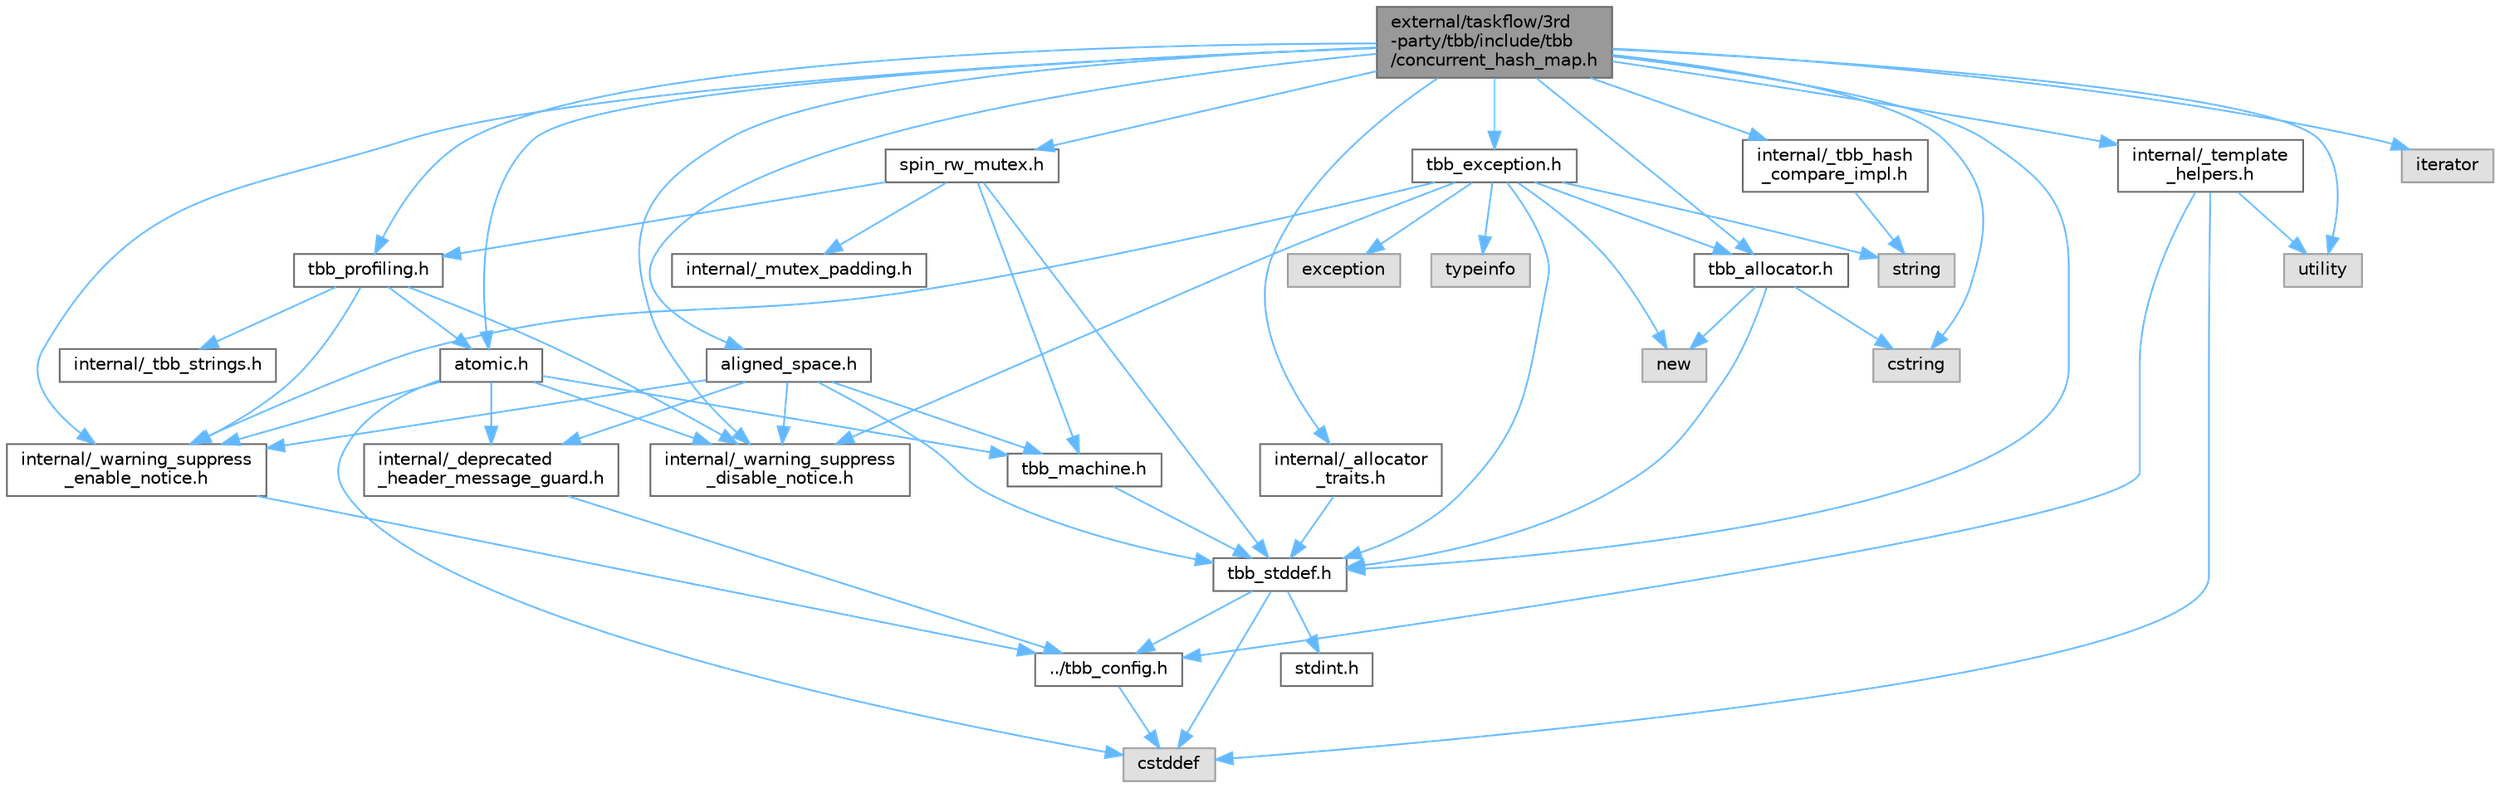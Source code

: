 digraph "external/taskflow/3rd-party/tbb/include/tbb/concurrent_hash_map.h"
{
 // LATEX_PDF_SIZE
  bgcolor="transparent";
  edge [fontname=Helvetica,fontsize=10,labelfontname=Helvetica,labelfontsize=10];
  node [fontname=Helvetica,fontsize=10,shape=box,height=0.2,width=0.4];
  Node1 [id="Node000001",label="external/taskflow/3rd\l-party/tbb/include/tbb\l/concurrent_hash_map.h",height=0.2,width=0.4,color="gray40", fillcolor="grey60", style="filled", fontcolor="black",tooltip=" "];
  Node1 -> Node2 [id="edge57_Node000001_Node000002",color="steelblue1",style="solid",tooltip=" "];
  Node2 [id="Node000002",label="internal/_warning_suppress\l_enable_notice.h",height=0.2,width=0.4,color="grey40", fillcolor="white", style="filled",URL="$__warning__suppress__enable__notice_8h.html",tooltip=" "];
  Node2 -> Node3 [id="edge58_Node000002_Node000003",color="steelblue1",style="solid",tooltip=" "];
  Node3 [id="Node000003",label="../tbb_config.h",height=0.2,width=0.4,color="grey40", fillcolor="white", style="filled",URL="$tbb__config_8h.html",tooltip=" "];
  Node3 -> Node4 [id="edge59_Node000003_Node000004",color="steelblue1",style="solid",tooltip=" "];
  Node4 [id="Node000004",label="cstddef",height=0.2,width=0.4,color="grey60", fillcolor="#E0E0E0", style="filled",tooltip=" "];
  Node1 -> Node5 [id="edge60_Node000001_Node000005",color="steelblue1",style="solid",tooltip=" "];
  Node5 [id="Node000005",label="tbb_stddef.h",height=0.2,width=0.4,color="grey40", fillcolor="white", style="filled",URL="$tbb__stddef_8h.html",tooltip=" "];
  Node5 -> Node3 [id="edge61_Node000005_Node000003",color="steelblue1",style="solid",tooltip=" "];
  Node5 -> Node4 [id="edge62_Node000005_Node000004",color="steelblue1",style="solid",tooltip=" "];
  Node5 -> Node6 [id="edge63_Node000005_Node000006",color="steelblue1",style="solid",tooltip=" "];
  Node6 [id="Node000006",label="stdint.h",height=0.2,width=0.4,color="grey40", fillcolor="white", style="filled",URL="$stdint_8h.html",tooltip=" "];
  Node1 -> Node7 [id="edge64_Node000001_Node000007",color="steelblue1",style="solid",tooltip=" "];
  Node7 [id="Node000007",label="iterator",height=0.2,width=0.4,color="grey60", fillcolor="#E0E0E0", style="filled",tooltip=" "];
  Node1 -> Node8 [id="edge65_Node000001_Node000008",color="steelblue1",style="solid",tooltip=" "];
  Node8 [id="Node000008",label="utility",height=0.2,width=0.4,color="grey60", fillcolor="#E0E0E0", style="filled",tooltip=" "];
  Node1 -> Node9 [id="edge66_Node000001_Node000009",color="steelblue1",style="solid",tooltip=" "];
  Node9 [id="Node000009",label="cstring",height=0.2,width=0.4,color="grey60", fillcolor="#E0E0E0", style="filled",tooltip=" "];
  Node1 -> Node10 [id="edge67_Node000001_Node000010",color="steelblue1",style="solid",tooltip=" "];
  Node10 [id="Node000010",label="tbb_allocator.h",height=0.2,width=0.4,color="grey40", fillcolor="white", style="filled",URL="$tbb__allocator_8h.html",tooltip=" "];
  Node10 -> Node5 [id="edge68_Node000010_Node000005",color="steelblue1",style="solid",tooltip=" "];
  Node10 -> Node11 [id="edge69_Node000010_Node000011",color="steelblue1",style="solid",tooltip=" "];
  Node11 [id="Node000011",label="new",height=0.2,width=0.4,color="grey60", fillcolor="#E0E0E0", style="filled",tooltip=" "];
  Node10 -> Node9 [id="edge70_Node000010_Node000009",color="steelblue1",style="solid",tooltip=" "];
  Node1 -> Node12 [id="edge71_Node000001_Node000012",color="steelblue1",style="solid",tooltip=" "];
  Node12 [id="Node000012",label="spin_rw_mutex.h",height=0.2,width=0.4,color="grey40", fillcolor="white", style="filled",URL="$spin__rw__mutex_8h.html",tooltip=" "];
  Node12 -> Node5 [id="edge72_Node000012_Node000005",color="steelblue1",style="solid",tooltip=" "];
  Node12 -> Node13 [id="edge73_Node000012_Node000013",color="steelblue1",style="solid",tooltip=" "];
  Node13 [id="Node000013",label="tbb_machine.h",height=0.2,width=0.4,color="grey40", fillcolor="white", style="filled",URL="$tbb__machine_8h.html",tooltip=" "];
  Node13 -> Node5 [id="edge74_Node000013_Node000005",color="steelblue1",style="solid",tooltip=" "];
  Node12 -> Node14 [id="edge75_Node000012_Node000014",color="steelblue1",style="solid",tooltip=" "];
  Node14 [id="Node000014",label="tbb_profiling.h",height=0.2,width=0.4,color="grey40", fillcolor="white", style="filled",URL="$tbb__profiling_8h.html",tooltip=" "];
  Node14 -> Node2 [id="edge76_Node000014_Node000002",color="steelblue1",style="solid",tooltip=" "];
  Node14 -> Node15 [id="edge77_Node000014_Node000015",color="steelblue1",style="solid",tooltip=" "];
  Node15 [id="Node000015",label="internal/_tbb_strings.h",height=0.2,width=0.4,color="grey40", fillcolor="white", style="filled",URL="$__tbb__strings_8h.html",tooltip=" "];
  Node14 -> Node16 [id="edge78_Node000014_Node000016",color="steelblue1",style="solid",tooltip=" "];
  Node16 [id="Node000016",label="atomic.h",height=0.2,width=0.4,color="grey40", fillcolor="white", style="filled",URL="$external_2taskflow_23rd-party_2tbb_2include_2tbb_2atomic_8h.html",tooltip=" "];
  Node16 -> Node17 [id="edge79_Node000016_Node000017",color="steelblue1",style="solid",tooltip=" "];
  Node17 [id="Node000017",label="internal/_deprecated\l_header_message_guard.h",height=0.2,width=0.4,color="grey40", fillcolor="white", style="filled",URL="$__deprecated__header__message__guard_8h.html",tooltip=" "];
  Node17 -> Node3 [id="edge80_Node000017_Node000003",color="steelblue1",style="solid",tooltip=" "];
  Node16 -> Node2 [id="edge81_Node000016_Node000002",color="steelblue1",style="solid",tooltip=" "];
  Node16 -> Node4 [id="edge82_Node000016_Node000004",color="steelblue1",style="solid",tooltip=" "];
  Node16 -> Node13 [id="edge83_Node000016_Node000013",color="steelblue1",style="solid",tooltip=" "];
  Node16 -> Node18 [id="edge84_Node000016_Node000018",color="steelblue1",style="solid",tooltip=" "];
  Node18 [id="Node000018",label="internal/_warning_suppress\l_disable_notice.h",height=0.2,width=0.4,color="grey40", fillcolor="white", style="filled",URL="$__warning__suppress__disable__notice_8h.html",tooltip=" "];
  Node14 -> Node18 [id="edge85_Node000014_Node000018",color="steelblue1",style="solid",tooltip=" "];
  Node12 -> Node19 [id="edge86_Node000012_Node000019",color="steelblue1",style="solid",tooltip=" "];
  Node19 [id="Node000019",label="internal/_mutex_padding.h",height=0.2,width=0.4,color="grey40", fillcolor="white", style="filled",URL="$__mutex__padding_8h.html",tooltip=" "];
  Node1 -> Node16 [id="edge87_Node000001_Node000016",color="steelblue1",style="solid",tooltip=" "];
  Node1 -> Node20 [id="edge88_Node000001_Node000020",color="steelblue1",style="solid",tooltip=" "];
  Node20 [id="Node000020",label="tbb_exception.h",height=0.2,width=0.4,color="grey40", fillcolor="white", style="filled",URL="$tbb__exception_8h.html",tooltip=" "];
  Node20 -> Node2 [id="edge89_Node000020_Node000002",color="steelblue1",style="solid",tooltip=" "];
  Node20 -> Node5 [id="edge90_Node000020_Node000005",color="steelblue1",style="solid",tooltip=" "];
  Node20 -> Node21 [id="edge91_Node000020_Node000021",color="steelblue1",style="solid",tooltip=" "];
  Node21 [id="Node000021",label="exception",height=0.2,width=0.4,color="grey60", fillcolor="#E0E0E0", style="filled",tooltip=" "];
  Node20 -> Node11 [id="edge92_Node000020_Node000011",color="steelblue1",style="solid",tooltip=" "];
  Node20 -> Node22 [id="edge93_Node000020_Node000022",color="steelblue1",style="solid",tooltip=" "];
  Node22 [id="Node000022",label="string",height=0.2,width=0.4,color="grey60", fillcolor="#E0E0E0", style="filled",tooltip=" "];
  Node20 -> Node10 [id="edge94_Node000020_Node000010",color="steelblue1",style="solid",tooltip=" "];
  Node20 -> Node23 [id="edge95_Node000020_Node000023",color="steelblue1",style="solid",tooltip=" "];
  Node23 [id="Node000023",label="typeinfo",height=0.2,width=0.4,color="grey60", fillcolor="#E0E0E0", style="filled",tooltip=" "];
  Node20 -> Node18 [id="edge96_Node000020_Node000018",color="steelblue1",style="solid",tooltip=" "];
  Node1 -> Node14 [id="edge97_Node000001_Node000014",color="steelblue1",style="solid",tooltip=" "];
  Node1 -> Node24 [id="edge98_Node000001_Node000024",color="steelblue1",style="solid",tooltip=" "];
  Node24 [id="Node000024",label="aligned_space.h",height=0.2,width=0.4,color="grey40", fillcolor="white", style="filled",URL="$aligned__space_8h.html",tooltip=" "];
  Node24 -> Node17 [id="edge99_Node000024_Node000017",color="steelblue1",style="solid",tooltip=" "];
  Node24 -> Node2 [id="edge100_Node000024_Node000002",color="steelblue1",style="solid",tooltip=" "];
  Node24 -> Node5 [id="edge101_Node000024_Node000005",color="steelblue1",style="solid",tooltip=" "];
  Node24 -> Node13 [id="edge102_Node000024_Node000013",color="steelblue1",style="solid",tooltip=" "];
  Node24 -> Node18 [id="edge103_Node000024_Node000018",color="steelblue1",style="solid",tooltip=" "];
  Node1 -> Node25 [id="edge104_Node000001_Node000025",color="steelblue1",style="solid",tooltip=" "];
  Node25 [id="Node000025",label="internal/_tbb_hash\l_compare_impl.h",height=0.2,width=0.4,color="grey40", fillcolor="white", style="filled",URL="$__tbb__hash__compare__impl_8h.html",tooltip=" "];
  Node25 -> Node22 [id="edge105_Node000025_Node000022",color="steelblue1",style="solid",tooltip=" "];
  Node1 -> Node26 [id="edge106_Node000001_Node000026",color="steelblue1",style="solid",tooltip=" "];
  Node26 [id="Node000026",label="internal/_template\l_helpers.h",height=0.2,width=0.4,color="grey40", fillcolor="white", style="filled",URL="$__template__helpers_8h.html",tooltip=" "];
  Node26 -> Node8 [id="edge107_Node000026_Node000008",color="steelblue1",style="solid",tooltip=" "];
  Node26 -> Node4 [id="edge108_Node000026_Node000004",color="steelblue1",style="solid",tooltip=" "];
  Node26 -> Node3 [id="edge109_Node000026_Node000003",color="steelblue1",style="solid",tooltip=" "];
  Node1 -> Node27 [id="edge110_Node000001_Node000027",color="steelblue1",style="solid",tooltip=" "];
  Node27 [id="Node000027",label="internal/_allocator\l_traits.h",height=0.2,width=0.4,color="grey40", fillcolor="white", style="filled",URL="$__allocator__traits_8h.html",tooltip=" "];
  Node27 -> Node5 [id="edge111_Node000027_Node000005",color="steelblue1",style="solid",tooltip=" "];
  Node1 -> Node18 [id="edge112_Node000001_Node000018",color="steelblue1",style="solid",tooltip=" "];
}
